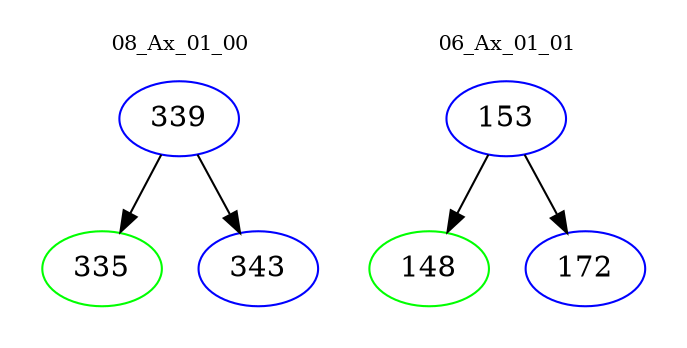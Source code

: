 digraph{
subgraph cluster_0 {
color = white
label = "08_Ax_01_00";
fontsize=10;
T0_339 [label="339", color="blue"]
T0_339 -> T0_335 [color="black"]
T0_335 [label="335", color="green"]
T0_339 -> T0_343 [color="black"]
T0_343 [label="343", color="blue"]
}
subgraph cluster_1 {
color = white
label = "06_Ax_01_01";
fontsize=10;
T1_153 [label="153", color="blue"]
T1_153 -> T1_148 [color="black"]
T1_148 [label="148", color="green"]
T1_153 -> T1_172 [color="black"]
T1_172 [label="172", color="blue"]
}
}
